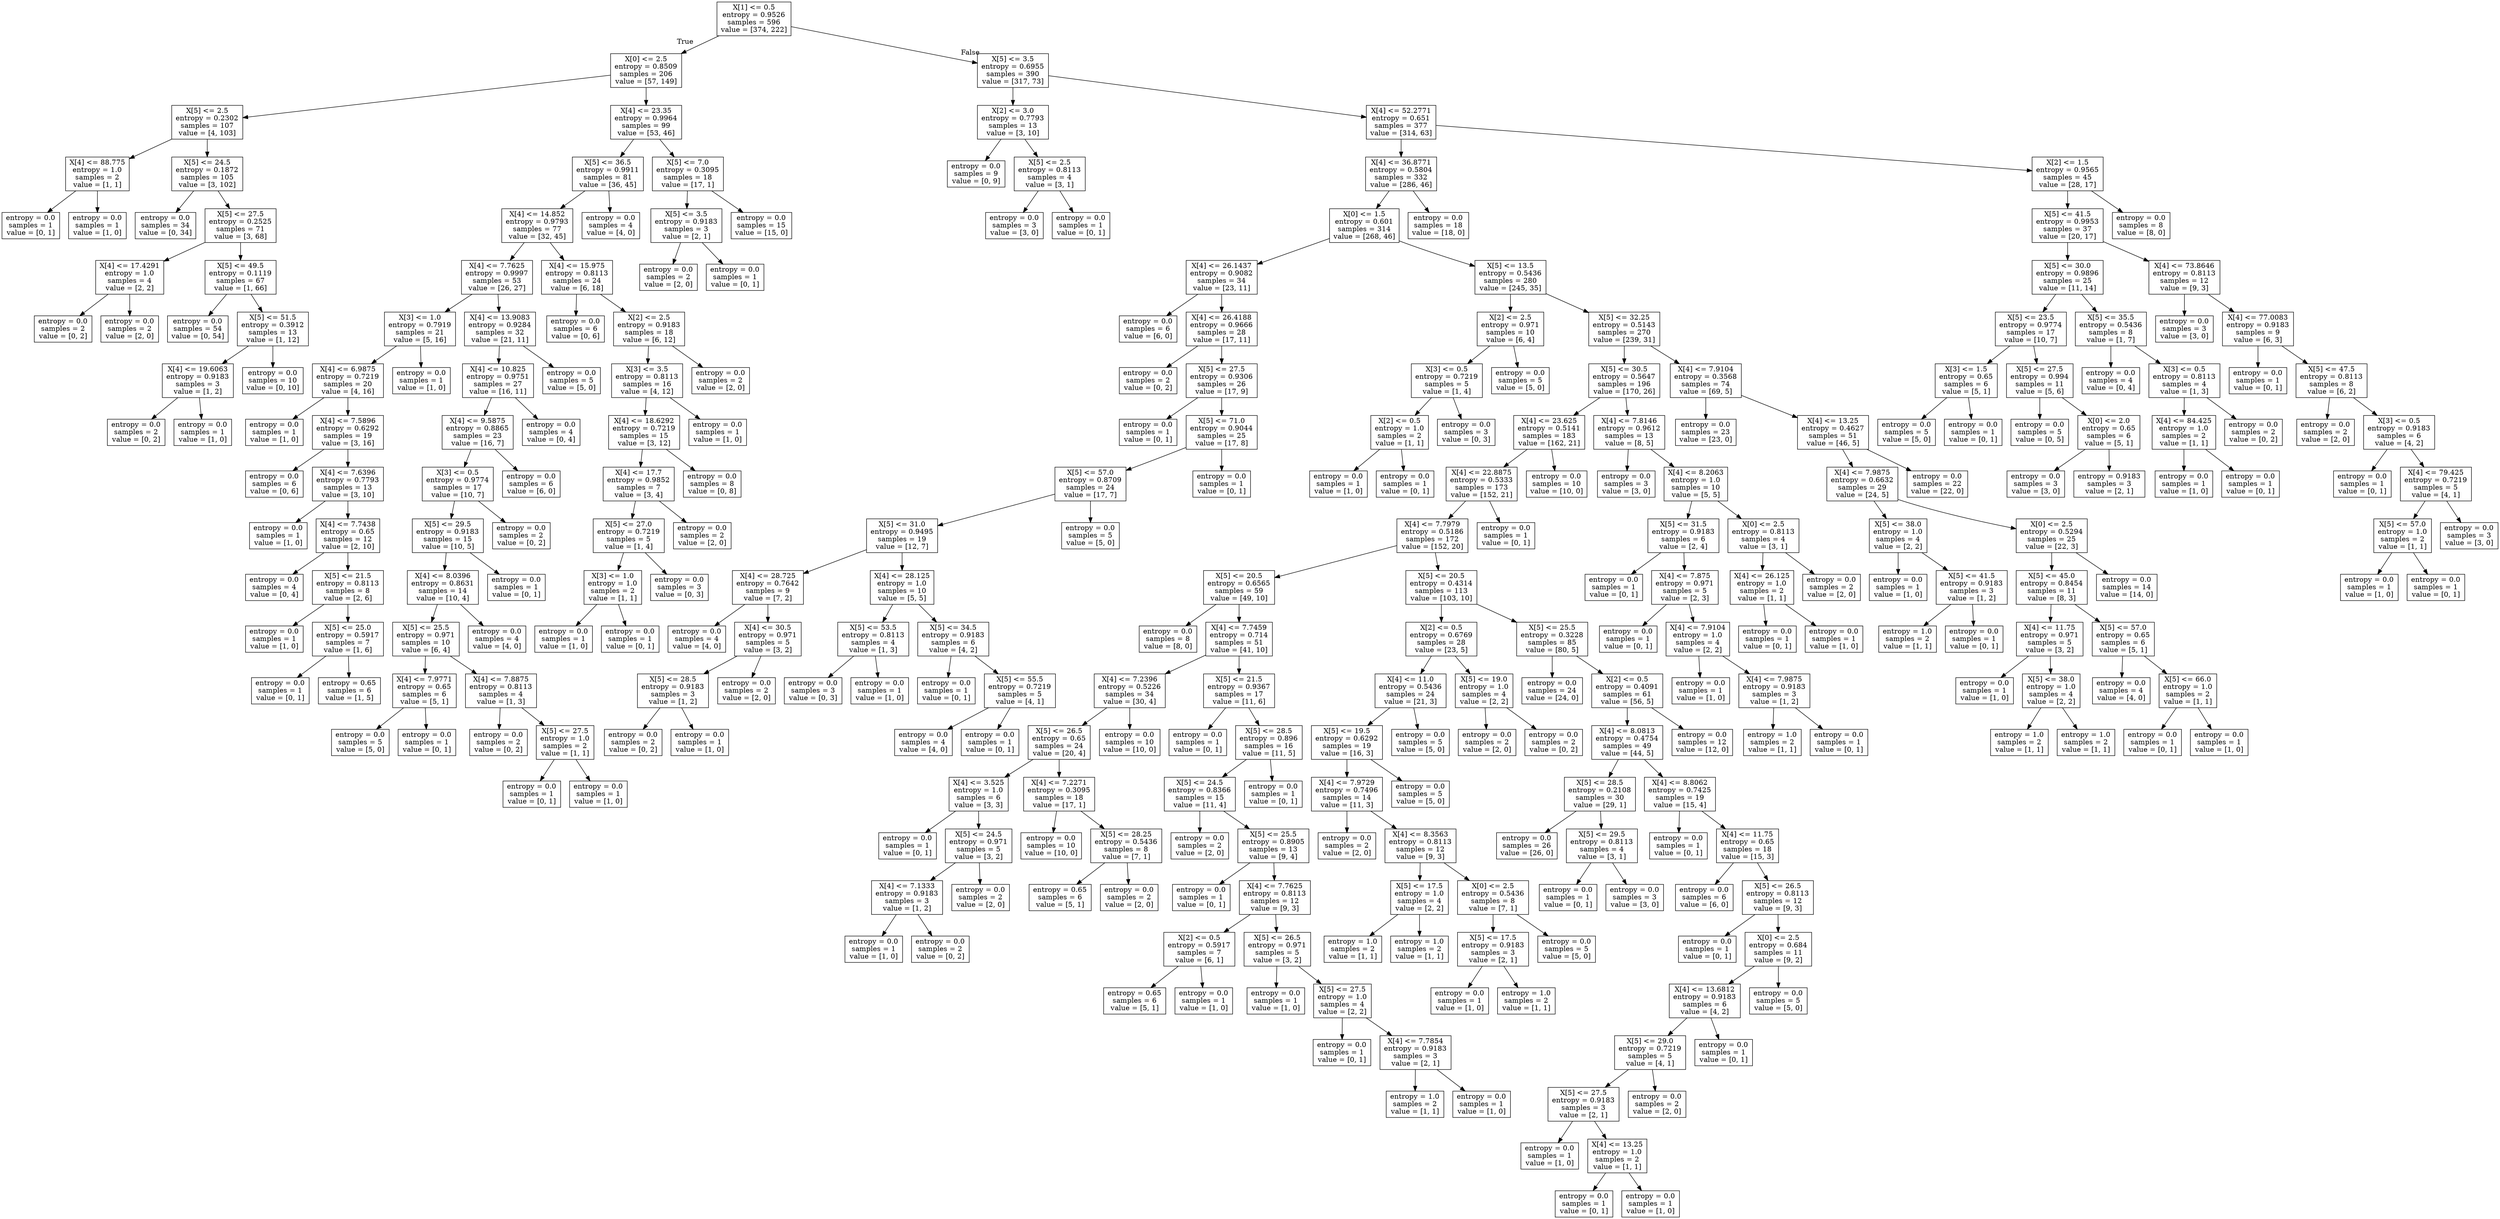 digraph Tree {
node [shape=box] ;
0 [label="X[1] <= 0.5\nentropy = 0.9526\nsamples = 596\nvalue = [374, 222]"] ;
1 [label="X[0] <= 2.5\nentropy = 0.8509\nsamples = 206\nvalue = [57, 149]"] ;
0 -> 1 [labeldistance=2.5, labelangle=45, headlabel="True"] ;
2 [label="X[5] <= 2.5\nentropy = 0.2302\nsamples = 107\nvalue = [4, 103]"] ;
1 -> 2 ;
3 [label="X[4] <= 88.775\nentropy = 1.0\nsamples = 2\nvalue = [1, 1]"] ;
2 -> 3 ;
4 [label="entropy = 0.0\nsamples = 1\nvalue = [0, 1]"] ;
3 -> 4 ;
5 [label="entropy = 0.0\nsamples = 1\nvalue = [1, 0]"] ;
3 -> 5 ;
6 [label="X[5] <= 24.5\nentropy = 0.1872\nsamples = 105\nvalue = [3, 102]"] ;
2 -> 6 ;
7 [label="entropy = 0.0\nsamples = 34\nvalue = [0, 34]"] ;
6 -> 7 ;
8 [label="X[5] <= 27.5\nentropy = 0.2525\nsamples = 71\nvalue = [3, 68]"] ;
6 -> 8 ;
9 [label="X[4] <= 17.4291\nentropy = 1.0\nsamples = 4\nvalue = [2, 2]"] ;
8 -> 9 ;
10 [label="entropy = 0.0\nsamples = 2\nvalue = [0, 2]"] ;
9 -> 10 ;
11 [label="entropy = 0.0\nsamples = 2\nvalue = [2, 0]"] ;
9 -> 11 ;
12 [label="X[5] <= 49.5\nentropy = 0.1119\nsamples = 67\nvalue = [1, 66]"] ;
8 -> 12 ;
13 [label="entropy = 0.0\nsamples = 54\nvalue = [0, 54]"] ;
12 -> 13 ;
14 [label="X[5] <= 51.5\nentropy = 0.3912\nsamples = 13\nvalue = [1, 12]"] ;
12 -> 14 ;
15 [label="X[4] <= 19.6063\nentropy = 0.9183\nsamples = 3\nvalue = [1, 2]"] ;
14 -> 15 ;
16 [label="entropy = 0.0\nsamples = 2\nvalue = [0, 2]"] ;
15 -> 16 ;
17 [label="entropy = 0.0\nsamples = 1\nvalue = [1, 0]"] ;
15 -> 17 ;
18 [label="entropy = 0.0\nsamples = 10\nvalue = [0, 10]"] ;
14 -> 18 ;
19 [label="X[4] <= 23.35\nentropy = 0.9964\nsamples = 99\nvalue = [53, 46]"] ;
1 -> 19 ;
20 [label="X[5] <= 36.5\nentropy = 0.9911\nsamples = 81\nvalue = [36, 45]"] ;
19 -> 20 ;
21 [label="X[4] <= 14.852\nentropy = 0.9793\nsamples = 77\nvalue = [32, 45]"] ;
20 -> 21 ;
22 [label="X[4] <= 7.7625\nentropy = 0.9997\nsamples = 53\nvalue = [26, 27]"] ;
21 -> 22 ;
23 [label="X[3] <= 1.0\nentropy = 0.7919\nsamples = 21\nvalue = [5, 16]"] ;
22 -> 23 ;
24 [label="X[4] <= 6.9875\nentropy = 0.7219\nsamples = 20\nvalue = [4, 16]"] ;
23 -> 24 ;
25 [label="entropy = 0.0\nsamples = 1\nvalue = [1, 0]"] ;
24 -> 25 ;
26 [label="X[4] <= 7.5896\nentropy = 0.6292\nsamples = 19\nvalue = [3, 16]"] ;
24 -> 26 ;
27 [label="entropy = 0.0\nsamples = 6\nvalue = [0, 6]"] ;
26 -> 27 ;
28 [label="X[4] <= 7.6396\nentropy = 0.7793\nsamples = 13\nvalue = [3, 10]"] ;
26 -> 28 ;
29 [label="entropy = 0.0\nsamples = 1\nvalue = [1, 0]"] ;
28 -> 29 ;
30 [label="X[4] <= 7.7438\nentropy = 0.65\nsamples = 12\nvalue = [2, 10]"] ;
28 -> 30 ;
31 [label="entropy = 0.0\nsamples = 4\nvalue = [0, 4]"] ;
30 -> 31 ;
32 [label="X[5] <= 21.5\nentropy = 0.8113\nsamples = 8\nvalue = [2, 6]"] ;
30 -> 32 ;
33 [label="entropy = 0.0\nsamples = 1\nvalue = [1, 0]"] ;
32 -> 33 ;
34 [label="X[5] <= 25.0\nentropy = 0.5917\nsamples = 7\nvalue = [1, 6]"] ;
32 -> 34 ;
35 [label="entropy = 0.0\nsamples = 1\nvalue = [0, 1]"] ;
34 -> 35 ;
36 [label="entropy = 0.65\nsamples = 6\nvalue = [1, 5]"] ;
34 -> 36 ;
37 [label="entropy = 0.0\nsamples = 1\nvalue = [1, 0]"] ;
23 -> 37 ;
38 [label="X[4] <= 13.9083\nentropy = 0.9284\nsamples = 32\nvalue = [21, 11]"] ;
22 -> 38 ;
39 [label="X[4] <= 10.825\nentropy = 0.9751\nsamples = 27\nvalue = [16, 11]"] ;
38 -> 39 ;
40 [label="X[4] <= 9.5875\nentropy = 0.8865\nsamples = 23\nvalue = [16, 7]"] ;
39 -> 40 ;
41 [label="X[3] <= 0.5\nentropy = 0.9774\nsamples = 17\nvalue = [10, 7]"] ;
40 -> 41 ;
42 [label="X[5] <= 29.5\nentropy = 0.9183\nsamples = 15\nvalue = [10, 5]"] ;
41 -> 42 ;
43 [label="X[4] <= 8.0396\nentropy = 0.8631\nsamples = 14\nvalue = [10, 4]"] ;
42 -> 43 ;
44 [label="X[5] <= 25.5\nentropy = 0.971\nsamples = 10\nvalue = [6, 4]"] ;
43 -> 44 ;
45 [label="X[4] <= 7.9771\nentropy = 0.65\nsamples = 6\nvalue = [5, 1]"] ;
44 -> 45 ;
46 [label="entropy = 0.0\nsamples = 5\nvalue = [5, 0]"] ;
45 -> 46 ;
47 [label="entropy = 0.0\nsamples = 1\nvalue = [0, 1]"] ;
45 -> 47 ;
48 [label="X[4] <= 7.8875\nentropy = 0.8113\nsamples = 4\nvalue = [1, 3]"] ;
44 -> 48 ;
49 [label="entropy = 0.0\nsamples = 2\nvalue = [0, 2]"] ;
48 -> 49 ;
50 [label="X[5] <= 27.5\nentropy = 1.0\nsamples = 2\nvalue = [1, 1]"] ;
48 -> 50 ;
51 [label="entropy = 0.0\nsamples = 1\nvalue = [0, 1]"] ;
50 -> 51 ;
52 [label="entropy = 0.0\nsamples = 1\nvalue = [1, 0]"] ;
50 -> 52 ;
53 [label="entropy = 0.0\nsamples = 4\nvalue = [4, 0]"] ;
43 -> 53 ;
54 [label="entropy = 0.0\nsamples = 1\nvalue = [0, 1]"] ;
42 -> 54 ;
55 [label="entropy = 0.0\nsamples = 2\nvalue = [0, 2]"] ;
41 -> 55 ;
56 [label="entropy = 0.0\nsamples = 6\nvalue = [6, 0]"] ;
40 -> 56 ;
57 [label="entropy = 0.0\nsamples = 4\nvalue = [0, 4]"] ;
39 -> 57 ;
58 [label="entropy = 0.0\nsamples = 5\nvalue = [5, 0]"] ;
38 -> 58 ;
59 [label="X[4] <= 15.975\nentropy = 0.8113\nsamples = 24\nvalue = [6, 18]"] ;
21 -> 59 ;
60 [label="entropy = 0.0\nsamples = 6\nvalue = [0, 6]"] ;
59 -> 60 ;
61 [label="X[2] <= 2.5\nentropy = 0.9183\nsamples = 18\nvalue = [6, 12]"] ;
59 -> 61 ;
62 [label="X[3] <= 3.5\nentropy = 0.8113\nsamples = 16\nvalue = [4, 12]"] ;
61 -> 62 ;
63 [label="X[4] <= 18.6292\nentropy = 0.7219\nsamples = 15\nvalue = [3, 12]"] ;
62 -> 63 ;
64 [label="X[4] <= 17.7\nentropy = 0.9852\nsamples = 7\nvalue = [3, 4]"] ;
63 -> 64 ;
65 [label="X[5] <= 27.0\nentropy = 0.7219\nsamples = 5\nvalue = [1, 4]"] ;
64 -> 65 ;
66 [label="X[3] <= 1.0\nentropy = 1.0\nsamples = 2\nvalue = [1, 1]"] ;
65 -> 66 ;
67 [label="entropy = 0.0\nsamples = 1\nvalue = [1, 0]"] ;
66 -> 67 ;
68 [label="entropy = 0.0\nsamples = 1\nvalue = [0, 1]"] ;
66 -> 68 ;
69 [label="entropy = 0.0\nsamples = 3\nvalue = [0, 3]"] ;
65 -> 69 ;
70 [label="entropy = 0.0\nsamples = 2\nvalue = [2, 0]"] ;
64 -> 70 ;
71 [label="entropy = 0.0\nsamples = 8\nvalue = [0, 8]"] ;
63 -> 71 ;
72 [label="entropy = 0.0\nsamples = 1\nvalue = [1, 0]"] ;
62 -> 72 ;
73 [label="entropy = 0.0\nsamples = 2\nvalue = [2, 0]"] ;
61 -> 73 ;
74 [label="entropy = 0.0\nsamples = 4\nvalue = [4, 0]"] ;
20 -> 74 ;
75 [label="X[5] <= 7.0\nentropy = 0.3095\nsamples = 18\nvalue = [17, 1]"] ;
19 -> 75 ;
76 [label="X[5] <= 3.5\nentropy = 0.9183\nsamples = 3\nvalue = [2, 1]"] ;
75 -> 76 ;
77 [label="entropy = 0.0\nsamples = 2\nvalue = [2, 0]"] ;
76 -> 77 ;
78 [label="entropy = 0.0\nsamples = 1\nvalue = [0, 1]"] ;
76 -> 78 ;
79 [label="entropy = 0.0\nsamples = 15\nvalue = [15, 0]"] ;
75 -> 79 ;
80 [label="X[5] <= 3.5\nentropy = 0.6955\nsamples = 390\nvalue = [317, 73]"] ;
0 -> 80 [labeldistance=2.5, labelangle=-45, headlabel="False"] ;
81 [label="X[2] <= 3.0\nentropy = 0.7793\nsamples = 13\nvalue = [3, 10]"] ;
80 -> 81 ;
82 [label="entropy = 0.0\nsamples = 9\nvalue = [0, 9]"] ;
81 -> 82 ;
83 [label="X[5] <= 2.5\nentropy = 0.8113\nsamples = 4\nvalue = [3, 1]"] ;
81 -> 83 ;
84 [label="entropy = 0.0\nsamples = 3\nvalue = [3, 0]"] ;
83 -> 84 ;
85 [label="entropy = 0.0\nsamples = 1\nvalue = [0, 1]"] ;
83 -> 85 ;
86 [label="X[4] <= 52.2771\nentropy = 0.651\nsamples = 377\nvalue = [314, 63]"] ;
80 -> 86 ;
87 [label="X[4] <= 36.8771\nentropy = 0.5804\nsamples = 332\nvalue = [286, 46]"] ;
86 -> 87 ;
88 [label="X[0] <= 1.5\nentropy = 0.601\nsamples = 314\nvalue = [268, 46]"] ;
87 -> 88 ;
89 [label="X[4] <= 26.1437\nentropy = 0.9082\nsamples = 34\nvalue = [23, 11]"] ;
88 -> 89 ;
90 [label="entropy = 0.0\nsamples = 6\nvalue = [6, 0]"] ;
89 -> 90 ;
91 [label="X[4] <= 26.4188\nentropy = 0.9666\nsamples = 28\nvalue = [17, 11]"] ;
89 -> 91 ;
92 [label="entropy = 0.0\nsamples = 2\nvalue = [0, 2]"] ;
91 -> 92 ;
93 [label="X[5] <= 27.5\nentropy = 0.9306\nsamples = 26\nvalue = [17, 9]"] ;
91 -> 93 ;
94 [label="entropy = 0.0\nsamples = 1\nvalue = [0, 1]"] ;
93 -> 94 ;
95 [label="X[5] <= 71.0\nentropy = 0.9044\nsamples = 25\nvalue = [17, 8]"] ;
93 -> 95 ;
96 [label="X[5] <= 57.0\nentropy = 0.8709\nsamples = 24\nvalue = [17, 7]"] ;
95 -> 96 ;
97 [label="X[5] <= 31.0\nentropy = 0.9495\nsamples = 19\nvalue = [12, 7]"] ;
96 -> 97 ;
98 [label="X[4] <= 28.725\nentropy = 0.7642\nsamples = 9\nvalue = [7, 2]"] ;
97 -> 98 ;
99 [label="entropy = 0.0\nsamples = 4\nvalue = [4, 0]"] ;
98 -> 99 ;
100 [label="X[4] <= 30.5\nentropy = 0.971\nsamples = 5\nvalue = [3, 2]"] ;
98 -> 100 ;
101 [label="X[5] <= 28.5\nentropy = 0.9183\nsamples = 3\nvalue = [1, 2]"] ;
100 -> 101 ;
102 [label="entropy = 0.0\nsamples = 2\nvalue = [0, 2]"] ;
101 -> 102 ;
103 [label="entropy = 0.0\nsamples = 1\nvalue = [1, 0]"] ;
101 -> 103 ;
104 [label="entropy = 0.0\nsamples = 2\nvalue = [2, 0]"] ;
100 -> 104 ;
105 [label="X[4] <= 28.125\nentropy = 1.0\nsamples = 10\nvalue = [5, 5]"] ;
97 -> 105 ;
106 [label="X[5] <= 53.5\nentropy = 0.8113\nsamples = 4\nvalue = [1, 3]"] ;
105 -> 106 ;
107 [label="entropy = 0.0\nsamples = 3\nvalue = [0, 3]"] ;
106 -> 107 ;
108 [label="entropy = 0.0\nsamples = 1\nvalue = [1, 0]"] ;
106 -> 108 ;
109 [label="X[5] <= 34.5\nentropy = 0.9183\nsamples = 6\nvalue = [4, 2]"] ;
105 -> 109 ;
110 [label="entropy = 0.0\nsamples = 1\nvalue = [0, 1]"] ;
109 -> 110 ;
111 [label="X[5] <= 55.5\nentropy = 0.7219\nsamples = 5\nvalue = [4, 1]"] ;
109 -> 111 ;
112 [label="entropy = 0.0\nsamples = 4\nvalue = [4, 0]"] ;
111 -> 112 ;
113 [label="entropy = 0.0\nsamples = 1\nvalue = [0, 1]"] ;
111 -> 113 ;
114 [label="entropy = 0.0\nsamples = 5\nvalue = [5, 0]"] ;
96 -> 114 ;
115 [label="entropy = 0.0\nsamples = 1\nvalue = [0, 1]"] ;
95 -> 115 ;
116 [label="X[5] <= 13.5\nentropy = 0.5436\nsamples = 280\nvalue = [245, 35]"] ;
88 -> 116 ;
117 [label="X[2] <= 2.5\nentropy = 0.971\nsamples = 10\nvalue = [6, 4]"] ;
116 -> 117 ;
118 [label="X[3] <= 0.5\nentropy = 0.7219\nsamples = 5\nvalue = [1, 4]"] ;
117 -> 118 ;
119 [label="X[2] <= 0.5\nentropy = 1.0\nsamples = 2\nvalue = [1, 1]"] ;
118 -> 119 ;
120 [label="entropy = 0.0\nsamples = 1\nvalue = [1, 0]"] ;
119 -> 120 ;
121 [label="entropy = 0.0\nsamples = 1\nvalue = [0, 1]"] ;
119 -> 121 ;
122 [label="entropy = 0.0\nsamples = 3\nvalue = [0, 3]"] ;
118 -> 122 ;
123 [label="entropy = 0.0\nsamples = 5\nvalue = [5, 0]"] ;
117 -> 123 ;
124 [label="X[5] <= 32.25\nentropy = 0.5143\nsamples = 270\nvalue = [239, 31]"] ;
116 -> 124 ;
125 [label="X[5] <= 30.5\nentropy = 0.5647\nsamples = 196\nvalue = [170, 26]"] ;
124 -> 125 ;
126 [label="X[4] <= 23.625\nentropy = 0.5141\nsamples = 183\nvalue = [162, 21]"] ;
125 -> 126 ;
127 [label="X[4] <= 22.8875\nentropy = 0.5333\nsamples = 173\nvalue = [152, 21]"] ;
126 -> 127 ;
128 [label="X[4] <= 7.7979\nentropy = 0.5186\nsamples = 172\nvalue = [152, 20]"] ;
127 -> 128 ;
129 [label="X[5] <= 20.5\nentropy = 0.6565\nsamples = 59\nvalue = [49, 10]"] ;
128 -> 129 ;
130 [label="entropy = 0.0\nsamples = 8\nvalue = [8, 0]"] ;
129 -> 130 ;
131 [label="X[4] <= 7.7459\nentropy = 0.714\nsamples = 51\nvalue = [41, 10]"] ;
129 -> 131 ;
132 [label="X[4] <= 7.2396\nentropy = 0.5226\nsamples = 34\nvalue = [30, 4]"] ;
131 -> 132 ;
133 [label="X[5] <= 26.5\nentropy = 0.65\nsamples = 24\nvalue = [20, 4]"] ;
132 -> 133 ;
134 [label="X[4] <= 3.525\nentropy = 1.0\nsamples = 6\nvalue = [3, 3]"] ;
133 -> 134 ;
135 [label="entropy = 0.0\nsamples = 1\nvalue = [0, 1]"] ;
134 -> 135 ;
136 [label="X[5] <= 24.5\nentropy = 0.971\nsamples = 5\nvalue = [3, 2]"] ;
134 -> 136 ;
137 [label="X[4] <= 7.1333\nentropy = 0.9183\nsamples = 3\nvalue = [1, 2]"] ;
136 -> 137 ;
138 [label="entropy = 0.0\nsamples = 1\nvalue = [1, 0]"] ;
137 -> 138 ;
139 [label="entropy = 0.0\nsamples = 2\nvalue = [0, 2]"] ;
137 -> 139 ;
140 [label="entropy = 0.0\nsamples = 2\nvalue = [2, 0]"] ;
136 -> 140 ;
141 [label="X[4] <= 7.2271\nentropy = 0.3095\nsamples = 18\nvalue = [17, 1]"] ;
133 -> 141 ;
142 [label="entropy = 0.0\nsamples = 10\nvalue = [10, 0]"] ;
141 -> 142 ;
143 [label="X[5] <= 28.25\nentropy = 0.5436\nsamples = 8\nvalue = [7, 1]"] ;
141 -> 143 ;
144 [label="entropy = 0.65\nsamples = 6\nvalue = [5, 1]"] ;
143 -> 144 ;
145 [label="entropy = 0.0\nsamples = 2\nvalue = [2, 0]"] ;
143 -> 145 ;
146 [label="entropy = 0.0\nsamples = 10\nvalue = [10, 0]"] ;
132 -> 146 ;
147 [label="X[5] <= 21.5\nentropy = 0.9367\nsamples = 17\nvalue = [11, 6]"] ;
131 -> 147 ;
148 [label="entropy = 0.0\nsamples = 1\nvalue = [0, 1]"] ;
147 -> 148 ;
149 [label="X[5] <= 28.5\nentropy = 0.896\nsamples = 16\nvalue = [11, 5]"] ;
147 -> 149 ;
150 [label="X[5] <= 24.5\nentropy = 0.8366\nsamples = 15\nvalue = [11, 4]"] ;
149 -> 150 ;
151 [label="entropy = 0.0\nsamples = 2\nvalue = [2, 0]"] ;
150 -> 151 ;
152 [label="X[5] <= 25.5\nentropy = 0.8905\nsamples = 13\nvalue = [9, 4]"] ;
150 -> 152 ;
153 [label="entropy = 0.0\nsamples = 1\nvalue = [0, 1]"] ;
152 -> 153 ;
154 [label="X[4] <= 7.7625\nentropy = 0.8113\nsamples = 12\nvalue = [9, 3]"] ;
152 -> 154 ;
155 [label="X[2] <= 0.5\nentropy = 0.5917\nsamples = 7\nvalue = [6, 1]"] ;
154 -> 155 ;
156 [label="entropy = 0.65\nsamples = 6\nvalue = [5, 1]"] ;
155 -> 156 ;
157 [label="entropy = 0.0\nsamples = 1\nvalue = [1, 0]"] ;
155 -> 157 ;
158 [label="X[5] <= 26.5\nentropy = 0.971\nsamples = 5\nvalue = [3, 2]"] ;
154 -> 158 ;
159 [label="entropy = 0.0\nsamples = 1\nvalue = [1, 0]"] ;
158 -> 159 ;
160 [label="X[5] <= 27.5\nentropy = 1.0\nsamples = 4\nvalue = [2, 2]"] ;
158 -> 160 ;
161 [label="entropy = 0.0\nsamples = 1\nvalue = [0, 1]"] ;
160 -> 161 ;
162 [label="X[4] <= 7.7854\nentropy = 0.9183\nsamples = 3\nvalue = [2, 1]"] ;
160 -> 162 ;
163 [label="entropy = 1.0\nsamples = 2\nvalue = [1, 1]"] ;
162 -> 163 ;
164 [label="entropy = 0.0\nsamples = 1\nvalue = [1, 0]"] ;
162 -> 164 ;
165 [label="entropy = 0.0\nsamples = 1\nvalue = [0, 1]"] ;
149 -> 165 ;
166 [label="X[5] <= 20.5\nentropy = 0.4314\nsamples = 113\nvalue = [103, 10]"] ;
128 -> 166 ;
167 [label="X[2] <= 0.5\nentropy = 0.6769\nsamples = 28\nvalue = [23, 5]"] ;
166 -> 167 ;
168 [label="X[4] <= 11.0\nentropy = 0.5436\nsamples = 24\nvalue = [21, 3]"] ;
167 -> 168 ;
169 [label="X[5] <= 19.5\nentropy = 0.6292\nsamples = 19\nvalue = [16, 3]"] ;
168 -> 169 ;
170 [label="X[4] <= 7.9729\nentropy = 0.7496\nsamples = 14\nvalue = [11, 3]"] ;
169 -> 170 ;
171 [label="entropy = 0.0\nsamples = 2\nvalue = [2, 0]"] ;
170 -> 171 ;
172 [label="X[4] <= 8.3563\nentropy = 0.8113\nsamples = 12\nvalue = [9, 3]"] ;
170 -> 172 ;
173 [label="X[5] <= 17.5\nentropy = 1.0\nsamples = 4\nvalue = [2, 2]"] ;
172 -> 173 ;
174 [label="entropy = 1.0\nsamples = 2\nvalue = [1, 1]"] ;
173 -> 174 ;
175 [label="entropy = 1.0\nsamples = 2\nvalue = [1, 1]"] ;
173 -> 175 ;
176 [label="X[0] <= 2.5\nentropy = 0.5436\nsamples = 8\nvalue = [7, 1]"] ;
172 -> 176 ;
177 [label="X[5] <= 17.5\nentropy = 0.9183\nsamples = 3\nvalue = [2, 1]"] ;
176 -> 177 ;
178 [label="entropy = 0.0\nsamples = 1\nvalue = [1, 0]"] ;
177 -> 178 ;
179 [label="entropy = 1.0\nsamples = 2\nvalue = [1, 1]"] ;
177 -> 179 ;
180 [label="entropy = 0.0\nsamples = 5\nvalue = [5, 0]"] ;
176 -> 180 ;
181 [label="entropy = 0.0\nsamples = 5\nvalue = [5, 0]"] ;
169 -> 181 ;
182 [label="entropy = 0.0\nsamples = 5\nvalue = [5, 0]"] ;
168 -> 182 ;
183 [label="X[5] <= 19.0\nentropy = 1.0\nsamples = 4\nvalue = [2, 2]"] ;
167 -> 183 ;
184 [label="entropy = 0.0\nsamples = 2\nvalue = [2, 0]"] ;
183 -> 184 ;
185 [label="entropy = 0.0\nsamples = 2\nvalue = [0, 2]"] ;
183 -> 185 ;
186 [label="X[5] <= 25.5\nentropy = 0.3228\nsamples = 85\nvalue = [80, 5]"] ;
166 -> 186 ;
187 [label="entropy = 0.0\nsamples = 24\nvalue = [24, 0]"] ;
186 -> 187 ;
188 [label="X[2] <= 0.5\nentropy = 0.4091\nsamples = 61\nvalue = [56, 5]"] ;
186 -> 188 ;
189 [label="X[4] <= 8.0813\nentropy = 0.4754\nsamples = 49\nvalue = [44, 5]"] ;
188 -> 189 ;
190 [label="X[5] <= 28.5\nentropy = 0.2108\nsamples = 30\nvalue = [29, 1]"] ;
189 -> 190 ;
191 [label="entropy = 0.0\nsamples = 26\nvalue = [26, 0]"] ;
190 -> 191 ;
192 [label="X[5] <= 29.5\nentropy = 0.8113\nsamples = 4\nvalue = [3, 1]"] ;
190 -> 192 ;
193 [label="entropy = 0.0\nsamples = 1\nvalue = [0, 1]"] ;
192 -> 193 ;
194 [label="entropy = 0.0\nsamples = 3\nvalue = [3, 0]"] ;
192 -> 194 ;
195 [label="X[4] <= 8.8062\nentropy = 0.7425\nsamples = 19\nvalue = [15, 4]"] ;
189 -> 195 ;
196 [label="entropy = 0.0\nsamples = 1\nvalue = [0, 1]"] ;
195 -> 196 ;
197 [label="X[4] <= 11.75\nentropy = 0.65\nsamples = 18\nvalue = [15, 3]"] ;
195 -> 197 ;
198 [label="entropy = 0.0\nsamples = 6\nvalue = [6, 0]"] ;
197 -> 198 ;
199 [label="X[5] <= 26.5\nentropy = 0.8113\nsamples = 12\nvalue = [9, 3]"] ;
197 -> 199 ;
200 [label="entropy = 0.0\nsamples = 1\nvalue = [0, 1]"] ;
199 -> 200 ;
201 [label="X[0] <= 2.5\nentropy = 0.684\nsamples = 11\nvalue = [9, 2]"] ;
199 -> 201 ;
202 [label="X[4] <= 13.6812\nentropy = 0.9183\nsamples = 6\nvalue = [4, 2]"] ;
201 -> 202 ;
203 [label="X[5] <= 29.0\nentropy = 0.7219\nsamples = 5\nvalue = [4, 1]"] ;
202 -> 203 ;
204 [label="X[5] <= 27.5\nentropy = 0.9183\nsamples = 3\nvalue = [2, 1]"] ;
203 -> 204 ;
205 [label="entropy = 0.0\nsamples = 1\nvalue = [1, 0]"] ;
204 -> 205 ;
206 [label="X[4] <= 13.25\nentropy = 1.0\nsamples = 2\nvalue = [1, 1]"] ;
204 -> 206 ;
207 [label="entropy = 0.0\nsamples = 1\nvalue = [0, 1]"] ;
206 -> 207 ;
208 [label="entropy = 0.0\nsamples = 1\nvalue = [1, 0]"] ;
206 -> 208 ;
209 [label="entropy = 0.0\nsamples = 2\nvalue = [2, 0]"] ;
203 -> 209 ;
210 [label="entropy = 0.0\nsamples = 1\nvalue = [0, 1]"] ;
202 -> 210 ;
211 [label="entropy = 0.0\nsamples = 5\nvalue = [5, 0]"] ;
201 -> 211 ;
212 [label="entropy = 0.0\nsamples = 12\nvalue = [12, 0]"] ;
188 -> 212 ;
213 [label="entropy = 0.0\nsamples = 1\nvalue = [0, 1]"] ;
127 -> 213 ;
214 [label="entropy = 0.0\nsamples = 10\nvalue = [10, 0]"] ;
126 -> 214 ;
215 [label="X[4] <= 7.8146\nentropy = 0.9612\nsamples = 13\nvalue = [8, 5]"] ;
125 -> 215 ;
216 [label="entropy = 0.0\nsamples = 3\nvalue = [3, 0]"] ;
215 -> 216 ;
217 [label="X[4] <= 8.2063\nentropy = 1.0\nsamples = 10\nvalue = [5, 5]"] ;
215 -> 217 ;
218 [label="X[5] <= 31.5\nentropy = 0.9183\nsamples = 6\nvalue = [2, 4]"] ;
217 -> 218 ;
219 [label="entropy = 0.0\nsamples = 1\nvalue = [0, 1]"] ;
218 -> 219 ;
220 [label="X[4] <= 7.875\nentropy = 0.971\nsamples = 5\nvalue = [2, 3]"] ;
218 -> 220 ;
221 [label="entropy = 0.0\nsamples = 1\nvalue = [0, 1]"] ;
220 -> 221 ;
222 [label="X[4] <= 7.9104\nentropy = 1.0\nsamples = 4\nvalue = [2, 2]"] ;
220 -> 222 ;
223 [label="entropy = 0.0\nsamples = 1\nvalue = [1, 0]"] ;
222 -> 223 ;
224 [label="X[4] <= 7.9875\nentropy = 0.9183\nsamples = 3\nvalue = [1, 2]"] ;
222 -> 224 ;
225 [label="entropy = 1.0\nsamples = 2\nvalue = [1, 1]"] ;
224 -> 225 ;
226 [label="entropy = 0.0\nsamples = 1\nvalue = [0, 1]"] ;
224 -> 226 ;
227 [label="X[0] <= 2.5\nentropy = 0.8113\nsamples = 4\nvalue = [3, 1]"] ;
217 -> 227 ;
228 [label="X[4] <= 26.125\nentropy = 1.0\nsamples = 2\nvalue = [1, 1]"] ;
227 -> 228 ;
229 [label="entropy = 0.0\nsamples = 1\nvalue = [0, 1]"] ;
228 -> 229 ;
230 [label="entropy = 0.0\nsamples = 1\nvalue = [1, 0]"] ;
228 -> 230 ;
231 [label="entropy = 0.0\nsamples = 2\nvalue = [2, 0]"] ;
227 -> 231 ;
232 [label="X[4] <= 7.9104\nentropy = 0.3568\nsamples = 74\nvalue = [69, 5]"] ;
124 -> 232 ;
233 [label="entropy = 0.0\nsamples = 23\nvalue = [23, 0]"] ;
232 -> 233 ;
234 [label="X[4] <= 13.25\nentropy = 0.4627\nsamples = 51\nvalue = [46, 5]"] ;
232 -> 234 ;
235 [label="X[4] <= 7.9875\nentropy = 0.6632\nsamples = 29\nvalue = [24, 5]"] ;
234 -> 235 ;
236 [label="X[5] <= 38.0\nentropy = 1.0\nsamples = 4\nvalue = [2, 2]"] ;
235 -> 236 ;
237 [label="entropy = 0.0\nsamples = 1\nvalue = [1, 0]"] ;
236 -> 237 ;
238 [label="X[5] <= 41.5\nentropy = 0.9183\nsamples = 3\nvalue = [1, 2]"] ;
236 -> 238 ;
239 [label="entropy = 1.0\nsamples = 2\nvalue = [1, 1]"] ;
238 -> 239 ;
240 [label="entropy = 0.0\nsamples = 1\nvalue = [0, 1]"] ;
238 -> 240 ;
241 [label="X[0] <= 2.5\nentropy = 0.5294\nsamples = 25\nvalue = [22, 3]"] ;
235 -> 241 ;
242 [label="X[5] <= 45.0\nentropy = 0.8454\nsamples = 11\nvalue = [8, 3]"] ;
241 -> 242 ;
243 [label="X[4] <= 11.75\nentropy = 0.971\nsamples = 5\nvalue = [3, 2]"] ;
242 -> 243 ;
244 [label="entropy = 0.0\nsamples = 1\nvalue = [1, 0]"] ;
243 -> 244 ;
245 [label="X[5] <= 38.0\nentropy = 1.0\nsamples = 4\nvalue = [2, 2]"] ;
243 -> 245 ;
246 [label="entropy = 1.0\nsamples = 2\nvalue = [1, 1]"] ;
245 -> 246 ;
247 [label="entropy = 1.0\nsamples = 2\nvalue = [1, 1]"] ;
245 -> 247 ;
248 [label="X[5] <= 57.0\nentropy = 0.65\nsamples = 6\nvalue = [5, 1]"] ;
242 -> 248 ;
249 [label="entropy = 0.0\nsamples = 4\nvalue = [4, 0]"] ;
248 -> 249 ;
250 [label="X[5] <= 66.0\nentropy = 1.0\nsamples = 2\nvalue = [1, 1]"] ;
248 -> 250 ;
251 [label="entropy = 0.0\nsamples = 1\nvalue = [0, 1]"] ;
250 -> 251 ;
252 [label="entropy = 0.0\nsamples = 1\nvalue = [1, 0]"] ;
250 -> 252 ;
253 [label="entropy = 0.0\nsamples = 14\nvalue = [14, 0]"] ;
241 -> 253 ;
254 [label="entropy = 0.0\nsamples = 22\nvalue = [22, 0]"] ;
234 -> 254 ;
255 [label="entropy = 0.0\nsamples = 18\nvalue = [18, 0]"] ;
87 -> 255 ;
256 [label="X[2] <= 1.5\nentropy = 0.9565\nsamples = 45\nvalue = [28, 17]"] ;
86 -> 256 ;
257 [label="X[5] <= 41.5\nentropy = 0.9953\nsamples = 37\nvalue = [20, 17]"] ;
256 -> 257 ;
258 [label="X[5] <= 30.0\nentropy = 0.9896\nsamples = 25\nvalue = [11, 14]"] ;
257 -> 258 ;
259 [label="X[5] <= 23.5\nentropy = 0.9774\nsamples = 17\nvalue = [10, 7]"] ;
258 -> 259 ;
260 [label="X[3] <= 1.5\nentropy = 0.65\nsamples = 6\nvalue = [5, 1]"] ;
259 -> 260 ;
261 [label="entropy = 0.0\nsamples = 5\nvalue = [5, 0]"] ;
260 -> 261 ;
262 [label="entropy = 0.0\nsamples = 1\nvalue = [0, 1]"] ;
260 -> 262 ;
263 [label="X[5] <= 27.5\nentropy = 0.994\nsamples = 11\nvalue = [5, 6]"] ;
259 -> 263 ;
264 [label="entropy = 0.0\nsamples = 5\nvalue = [0, 5]"] ;
263 -> 264 ;
265 [label="X[0] <= 2.0\nentropy = 0.65\nsamples = 6\nvalue = [5, 1]"] ;
263 -> 265 ;
266 [label="entropy = 0.0\nsamples = 3\nvalue = [3, 0]"] ;
265 -> 266 ;
267 [label="entropy = 0.9183\nsamples = 3\nvalue = [2, 1]"] ;
265 -> 267 ;
268 [label="X[5] <= 35.5\nentropy = 0.5436\nsamples = 8\nvalue = [1, 7]"] ;
258 -> 268 ;
269 [label="entropy = 0.0\nsamples = 4\nvalue = [0, 4]"] ;
268 -> 269 ;
270 [label="X[3] <= 0.5\nentropy = 0.8113\nsamples = 4\nvalue = [1, 3]"] ;
268 -> 270 ;
271 [label="X[4] <= 84.425\nentropy = 1.0\nsamples = 2\nvalue = [1, 1]"] ;
270 -> 271 ;
272 [label="entropy = 0.0\nsamples = 1\nvalue = [1, 0]"] ;
271 -> 272 ;
273 [label="entropy = 0.0\nsamples = 1\nvalue = [0, 1]"] ;
271 -> 273 ;
274 [label="entropy = 0.0\nsamples = 2\nvalue = [0, 2]"] ;
270 -> 274 ;
275 [label="X[4] <= 73.8646\nentropy = 0.8113\nsamples = 12\nvalue = [9, 3]"] ;
257 -> 275 ;
276 [label="entropy = 0.0\nsamples = 3\nvalue = [3, 0]"] ;
275 -> 276 ;
277 [label="X[4] <= 77.0083\nentropy = 0.9183\nsamples = 9\nvalue = [6, 3]"] ;
275 -> 277 ;
278 [label="entropy = 0.0\nsamples = 1\nvalue = [0, 1]"] ;
277 -> 278 ;
279 [label="X[5] <= 47.5\nentropy = 0.8113\nsamples = 8\nvalue = [6, 2]"] ;
277 -> 279 ;
280 [label="entropy = 0.0\nsamples = 2\nvalue = [2, 0]"] ;
279 -> 280 ;
281 [label="X[3] <= 0.5\nentropy = 0.9183\nsamples = 6\nvalue = [4, 2]"] ;
279 -> 281 ;
282 [label="entropy = 0.0\nsamples = 1\nvalue = [0, 1]"] ;
281 -> 282 ;
283 [label="X[4] <= 79.425\nentropy = 0.7219\nsamples = 5\nvalue = [4, 1]"] ;
281 -> 283 ;
284 [label="X[5] <= 57.0\nentropy = 1.0\nsamples = 2\nvalue = [1, 1]"] ;
283 -> 284 ;
285 [label="entropy = 0.0\nsamples = 1\nvalue = [1, 0]"] ;
284 -> 285 ;
286 [label="entropy = 0.0\nsamples = 1\nvalue = [0, 1]"] ;
284 -> 286 ;
287 [label="entropy = 0.0\nsamples = 3\nvalue = [3, 0]"] ;
283 -> 287 ;
288 [label="entropy = 0.0\nsamples = 8\nvalue = [8, 0]"] ;
256 -> 288 ;
}